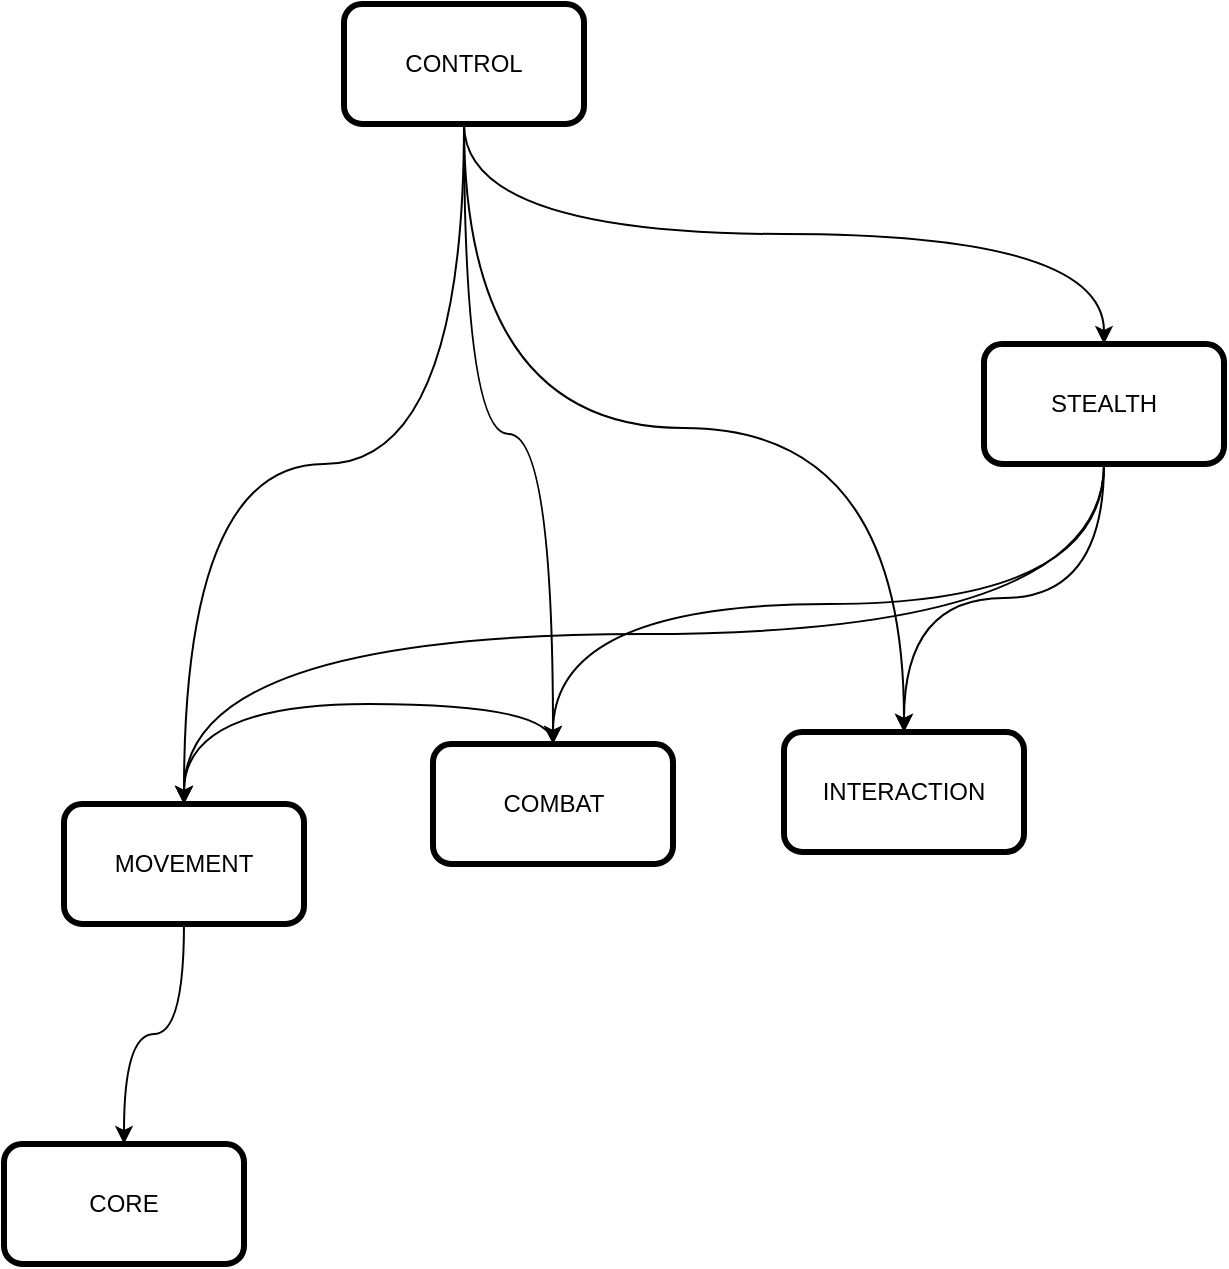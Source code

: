 <mxfile version="13.9.9" type="device"><diagram id="zX314c2a0iVQKS1Djk37" name="Page-1"><mxGraphModel dx="1422" dy="862" grid="1" gridSize="10" guides="1" tooltips="1" connect="1" arrows="1" fold="1" page="1" pageScale="1" pageWidth="1169" pageHeight="827" math="0" shadow="0"><root><mxCell id="0"/><mxCell id="1" parent="0"/><mxCell id="udCCP8bYUFWzeHk0lr8m-1" value="CORE" style="rounded=1;whiteSpace=wrap;html=1;strokeWidth=3;" parent="1" vertex="1"><mxGeometry x="250" y="590" width="120" height="60" as="geometry"/></mxCell><mxCell id="udCCP8bYUFWzeHk0lr8m-6" style="edgeStyle=orthogonalEdgeStyle;rounded=0;orthogonalLoop=1;jettySize=auto;html=1;exitX=0.5;exitY=1;exitDx=0;exitDy=0;entryX=0.5;entryY=0;entryDx=0;entryDy=0;strokeWidth=1;elbow=vertical;curved=1;" parent="1" source="udCCP8bYUFWzeHk0lr8m-2" target="udCCP8bYUFWzeHk0lr8m-4" edge="1"><mxGeometry relative="1" as="geometry"/></mxCell><mxCell id="udCCP8bYUFWzeHk0lr8m-13" style="edgeStyle=orthogonalEdgeStyle;curved=1;rounded=1;sketch=0;orthogonalLoop=1;jettySize=auto;html=1;exitX=0.5;exitY=1;exitDx=0;exitDy=0;" parent="1" source="udCCP8bYUFWzeHk0lr8m-2" target="udCCP8bYUFWzeHk0lr8m-8" edge="1"><mxGeometry relative="1" as="geometry"/></mxCell><mxCell id="udCCP8bYUFWzeHk0lr8m-14" style="edgeStyle=orthogonalEdgeStyle;curved=1;rounded=1;sketch=0;orthogonalLoop=1;jettySize=auto;html=1;exitX=0.5;exitY=1;exitDx=0;exitDy=0;" parent="1" source="udCCP8bYUFWzeHk0lr8m-2" target="udCCP8bYUFWzeHk0lr8m-11" edge="1"><mxGeometry relative="1" as="geometry"/></mxCell><mxCell id="udCCP8bYUFWzeHk0lr8m-17" style="edgeStyle=orthogonalEdgeStyle;curved=1;rounded=1;sketch=0;orthogonalLoop=1;jettySize=auto;html=1;exitX=0.5;exitY=1;exitDx=0;exitDy=0;entryX=0.5;entryY=0;entryDx=0;entryDy=0;strokeWidth=1;" parent="1" source="udCCP8bYUFWzeHk0lr8m-2" target="udCCP8bYUFWzeHk0lr8m-15" edge="1"><mxGeometry relative="1" as="geometry"/></mxCell><mxCell id="udCCP8bYUFWzeHk0lr8m-2" value="CONTROL" style="rounded=1;whiteSpace=wrap;html=1;strokeWidth=3;" parent="1" vertex="1"><mxGeometry x="420" y="20" width="120" height="60" as="geometry"/></mxCell><mxCell id="udCCP8bYUFWzeHk0lr8m-7" style="edgeStyle=orthogonalEdgeStyle;rounded=0;orthogonalLoop=1;jettySize=auto;html=1;exitX=0.5;exitY=1;exitDx=0;exitDy=0;entryX=0.5;entryY=0;entryDx=0;entryDy=0;strokeWidth=1;curved=1;" parent="1" source="udCCP8bYUFWzeHk0lr8m-4" target="udCCP8bYUFWzeHk0lr8m-1" edge="1"><mxGeometry relative="1" as="geometry"/></mxCell><mxCell id="udCCP8bYUFWzeHk0lr8m-4" value="MOVEMENT" style="rounded=1;whiteSpace=wrap;html=1;strokeWidth=3;" parent="1" vertex="1"><mxGeometry x="280" y="420" width="120" height="60" as="geometry"/></mxCell><mxCell id="ux3odXYtAePCOhy4DNpR-3" style="edgeStyle=orthogonalEdgeStyle;curved=1;rounded=1;sketch=0;orthogonalLoop=1;jettySize=auto;html=1;exitX=0.5;exitY=0;exitDx=0;exitDy=0;entryX=0.5;entryY=0;entryDx=0;entryDy=0;" edge="1" parent="1" source="udCCP8bYUFWzeHk0lr8m-8" target="udCCP8bYUFWzeHk0lr8m-4"><mxGeometry relative="1" as="geometry"/></mxCell><mxCell id="udCCP8bYUFWzeHk0lr8m-8" value="COMBAT" style="rounded=1;whiteSpace=wrap;html=1;strokeWidth=3;" parent="1" vertex="1"><mxGeometry x="464.5" y="390" width="120" height="60" as="geometry"/></mxCell><mxCell id="udCCP8bYUFWzeHk0lr8m-11" value="INTERACTION" style="rounded=1;whiteSpace=wrap;html=1;strokeWidth=3;" parent="1" vertex="1"><mxGeometry x="640" y="384" width="120" height="60" as="geometry"/></mxCell><mxCell id="udCCP8bYUFWzeHk0lr8m-18" style="edgeStyle=orthogonalEdgeStyle;curved=1;rounded=1;sketch=0;orthogonalLoop=1;jettySize=auto;html=1;exitX=0.5;exitY=1;exitDx=0;exitDy=0;entryX=0.5;entryY=0;entryDx=0;entryDy=0;strokeWidth=1;" parent="1" source="udCCP8bYUFWzeHk0lr8m-15" target="udCCP8bYUFWzeHk0lr8m-8" edge="1"><mxGeometry relative="1" as="geometry"/></mxCell><mxCell id="udCCP8bYUFWzeHk0lr8m-20" style="edgeStyle=orthogonalEdgeStyle;curved=1;rounded=1;sketch=0;orthogonalLoop=1;jettySize=auto;html=1;exitX=0.5;exitY=1;exitDx=0;exitDy=0;entryX=0.5;entryY=0;entryDx=0;entryDy=0;strokeWidth=1;" parent="1" source="udCCP8bYUFWzeHk0lr8m-15" target="udCCP8bYUFWzeHk0lr8m-4" edge="1"><mxGeometry relative="1" as="geometry"/></mxCell><mxCell id="ux3odXYtAePCOhy4DNpR-2" style="edgeStyle=orthogonalEdgeStyle;curved=1;rounded=1;sketch=0;orthogonalLoop=1;jettySize=auto;html=1;exitX=0.5;exitY=1;exitDx=0;exitDy=0;entryX=0.5;entryY=0;entryDx=0;entryDy=0;" edge="1" parent="1" source="udCCP8bYUFWzeHk0lr8m-15" target="udCCP8bYUFWzeHk0lr8m-11"><mxGeometry relative="1" as="geometry"/></mxCell><mxCell id="udCCP8bYUFWzeHk0lr8m-15" value="STEALTH" style="rounded=1;whiteSpace=wrap;html=1;strokeWidth=3;" parent="1" vertex="1"><mxGeometry x="740" y="190" width="120" height="60" as="geometry"/></mxCell></root></mxGraphModel></diagram></mxfile>